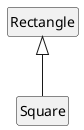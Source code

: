 @startuml

'-----------------------------------
' UML concepts illustrated
' JMB 2014
'-----------------------------------

hide circle
hide empty members
hide empty methods


class Rectangle {
}

class Square {
}

Rectangle <|-- Square

@enduml
